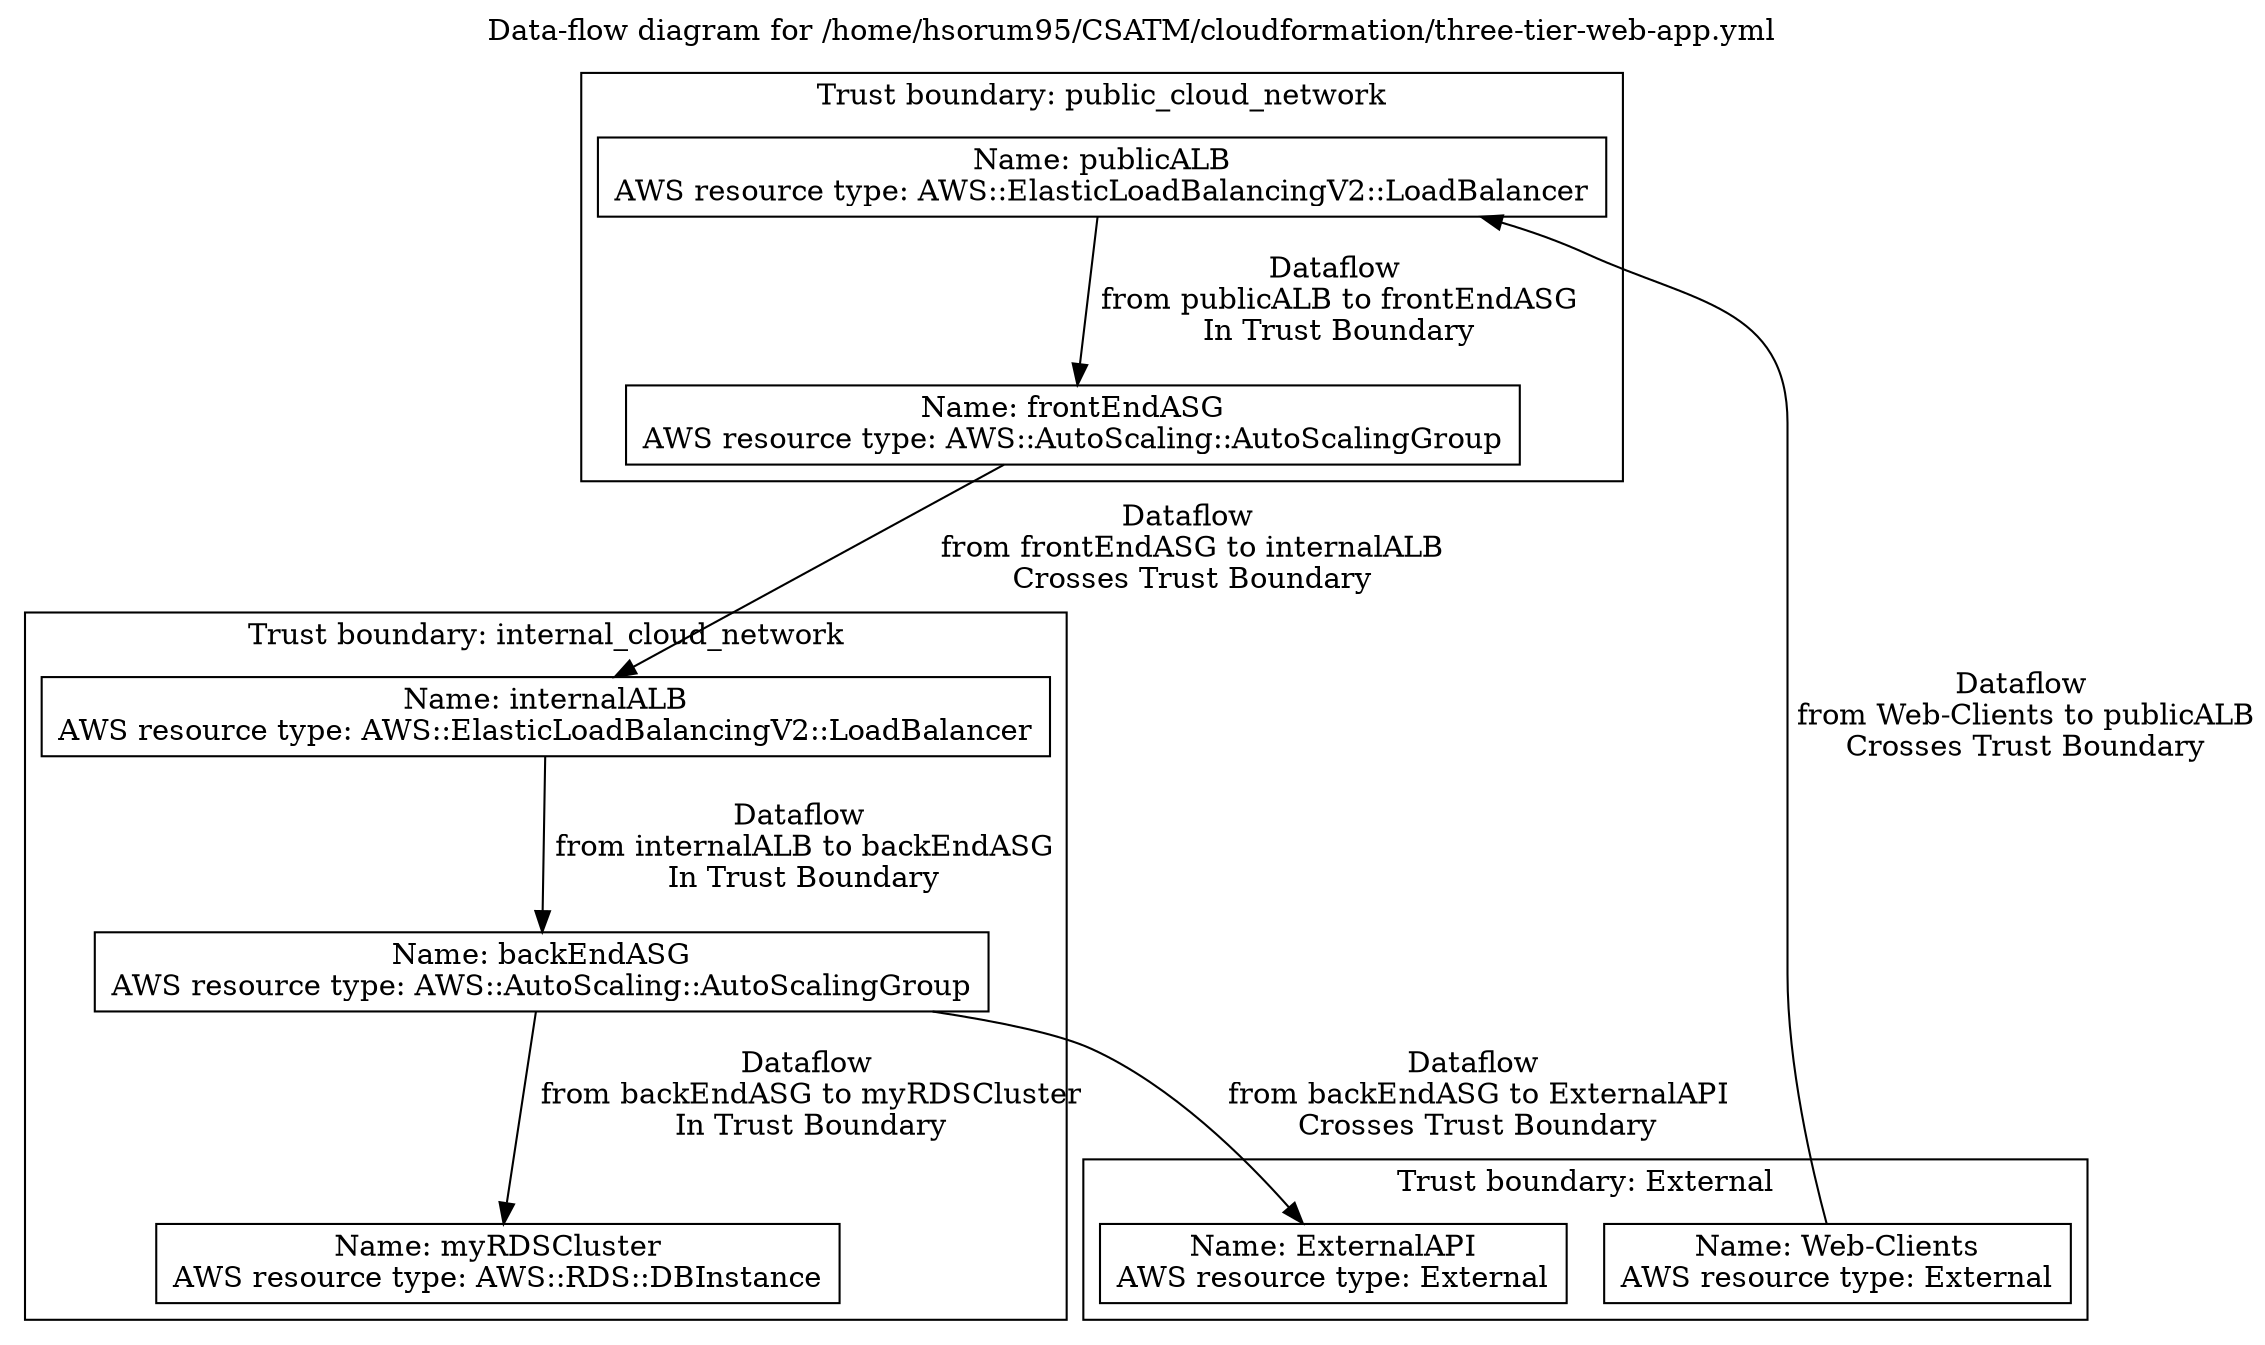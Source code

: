 strict digraph G {
label="Data-flow diagram for /home/hsorum95/CSATM/cloudformation/three-tier-web-app.yml";
labelloc=t;
subgraph cluster_public_cloud_network {
label="Trust boundary: public_cloud_network";
shape=box;
publicALB [label="Name: publicALB\nAWS resource type: AWS::ElasticLoadBalancingV2::LoadBalancer", shape=box];
frontEndASG [label="Name: frontEndASG\nAWS resource type: AWS::AutoScaling::AutoScalingGroup", shape=box];
}

subgraph cluster_internal_cloud_network {
label="Trust boundary: internal_cloud_network";
shape=box;
internalALB [label="Name: internalALB\nAWS resource type: AWS::ElasticLoadBalancingV2::LoadBalancer", shape=box];
backEndASG [label="Name: backEndASG\nAWS resource type: AWS::AutoScaling::AutoScalingGroup", shape=box];
myRDSCluster [label="Name: myRDSCluster\nAWS resource type: AWS::RDS::DBInstance", shape=box];
}

subgraph cluster_External {
label="Trust boundary: External";
shape=box;
"Web-Clients" [label="Name: Web-Clients\nAWS resource type: External", shape=box];
ExternalAPI [label="Name: ExternalAPI\nAWS resource type: External", shape=box];
}

publicALB -> frontEndASG  [label="Dataflow\n from publicALB to frontEndASG\n In Trust Boundary"];
"Web-Clients" -> publicALB  [label="Dataflow\n from Web-Clients to publicALB\n Crosses Trust Boundary"];
internalALB -> backEndASG  [label="Dataflow\n from internalALB to backEndASG\n In Trust Boundary"];
frontEndASG -> internalALB  [label="Dataflow\n from frontEndASG to internalALB\n Crosses Trust Boundary"];
backEndASG -> myRDSCluster  [label="Dataflow\n from backEndASG to myRDSCluster\n In Trust Boundary"];
backEndASG -> ExternalAPI  [label="Dataflow\n from backEndASG to ExternalAPI\n Crosses Trust Boundary"];
"Web-Clients" -> publicALB  [label="Dataflow\n from Web-Clients to publicALB\n Crosses Trust Boundary"];
backEndASG -> ExternalAPI  [label="Dataflow\n from backEndASG to ExternalAPI\n Crosses Trust Boundary"];
}

